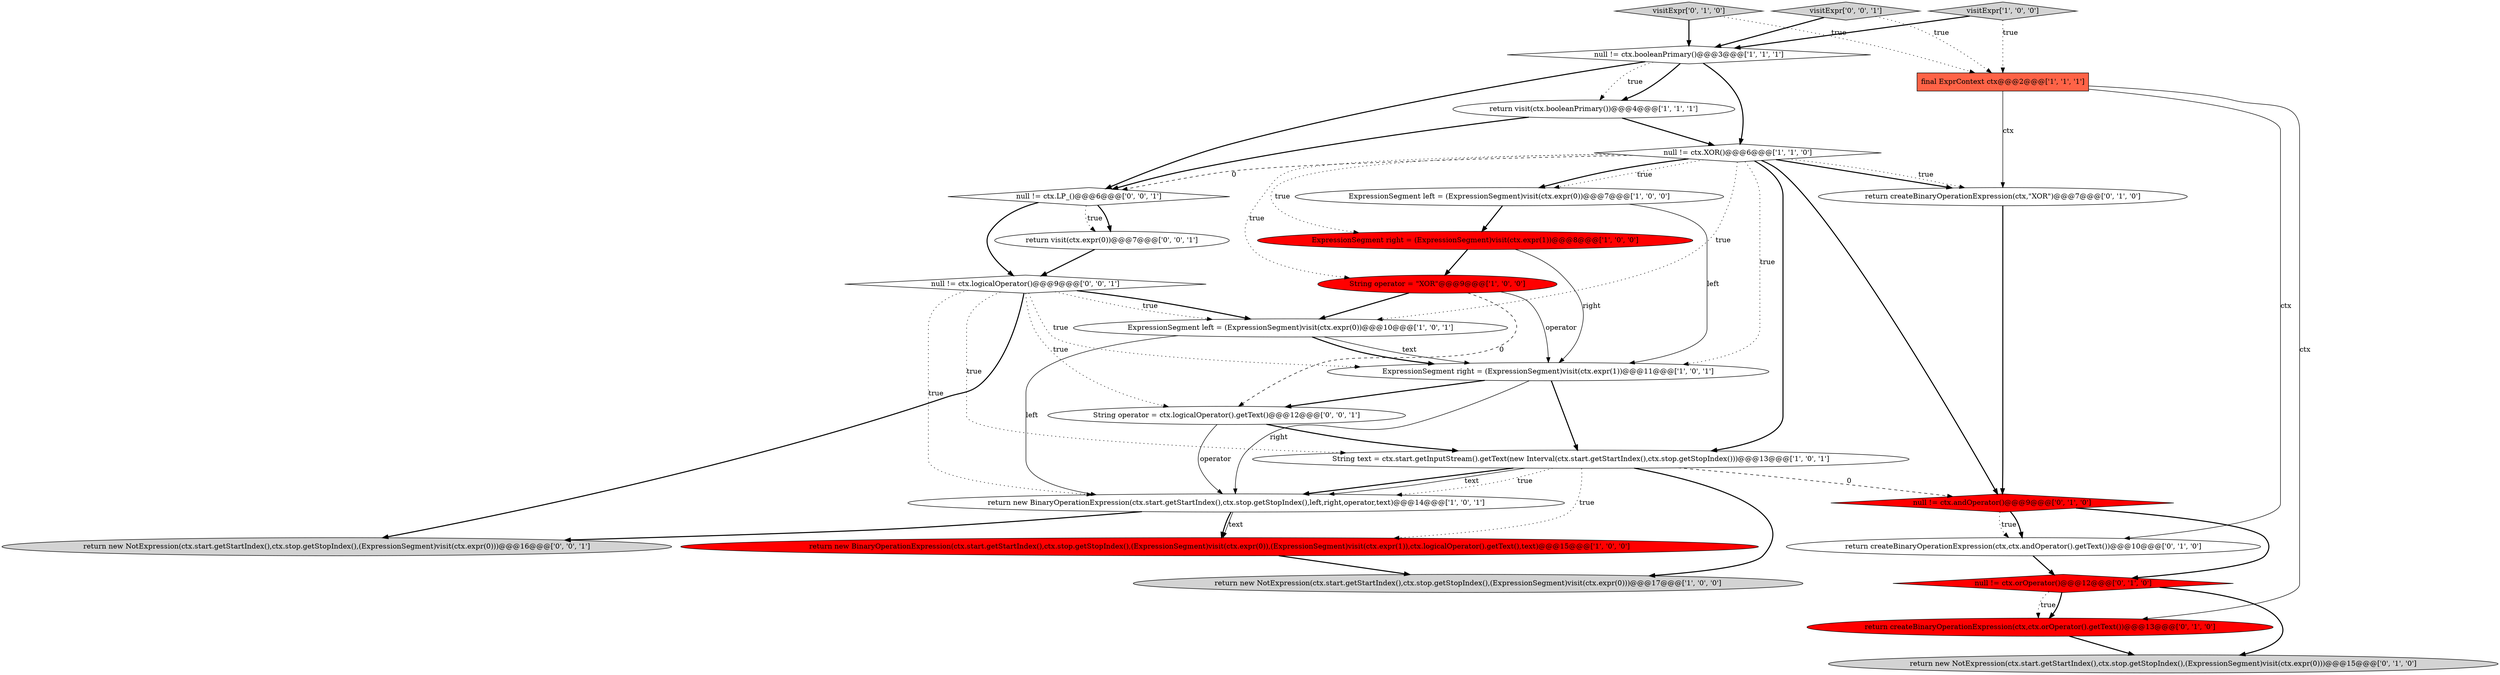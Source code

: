 digraph {
21 [style = filled, label = "null != ctx.LP_()@@@6@@@['0', '0', '1']", fillcolor = white, shape = diamond image = "AAA0AAABBB3BBB"];
26 [style = filled, label = "return new NotExpression(ctx.start.getStartIndex(),ctx.stop.getStopIndex(),(ExpressionSegment)visit(ctx.expr(0)))@@@16@@@['0', '0', '1']", fillcolor = lightgray, shape = ellipse image = "AAA0AAABBB3BBB"];
5 [style = filled, label = "ExpressionSegment right = (ExpressionSegment)visit(ctx.expr(1))@@@11@@@['1', '0', '1']", fillcolor = white, shape = ellipse image = "AAA0AAABBB1BBB"];
8 [style = filled, label = "final ExprContext ctx@@@2@@@['1', '1', '1']", fillcolor = tomato, shape = box image = "AAA0AAABBB1BBB"];
0 [style = filled, label = "return visit(ctx.booleanPrimary())@@@4@@@['1', '1', '1']", fillcolor = white, shape = ellipse image = "AAA0AAABBB1BBB"];
9 [style = filled, label = "null != ctx.booleanPrimary()@@@3@@@['1', '1', '1']", fillcolor = white, shape = diamond image = "AAA0AAABBB1BBB"];
23 [style = filled, label = "String operator = ctx.logicalOperator().getText()@@@12@@@['0', '0', '1']", fillcolor = white, shape = ellipse image = "AAA0AAABBB3BBB"];
12 [style = filled, label = "String operator = \"XOR\"@@@9@@@['1', '0', '0']", fillcolor = red, shape = ellipse image = "AAA1AAABBB1BBB"];
24 [style = filled, label = "return visit(ctx.expr(0))@@@7@@@['0', '0', '1']", fillcolor = white, shape = ellipse image = "AAA0AAABBB3BBB"];
16 [style = filled, label = "null != ctx.orOperator()@@@12@@@['0', '1', '0']", fillcolor = red, shape = diamond image = "AAA1AAABBB2BBB"];
22 [style = filled, label = "visitExpr['0', '0', '1']", fillcolor = lightgray, shape = diamond image = "AAA0AAABBB3BBB"];
25 [style = filled, label = "null != ctx.logicalOperator()@@@9@@@['0', '0', '1']", fillcolor = white, shape = diamond image = "AAA0AAABBB3BBB"];
20 [style = filled, label = "return createBinaryOperationExpression(ctx,ctx.andOperator().getText())@@@10@@@['0', '1', '0']", fillcolor = white, shape = ellipse image = "AAA0AAABBB2BBB"];
6 [style = filled, label = "null != ctx.XOR()@@@6@@@['1', '1', '0']", fillcolor = white, shape = diamond image = "AAA0AAABBB1BBB"];
18 [style = filled, label = "visitExpr['0', '1', '0']", fillcolor = lightgray, shape = diamond image = "AAA0AAABBB2BBB"];
3 [style = filled, label = "String text = ctx.start.getInputStream().getText(new Interval(ctx.start.getStartIndex(),ctx.stop.getStopIndex()))@@@13@@@['1', '0', '1']", fillcolor = white, shape = ellipse image = "AAA0AAABBB1BBB"];
15 [style = filled, label = "return new NotExpression(ctx.start.getStartIndex(),ctx.stop.getStopIndex(),(ExpressionSegment)visit(ctx.expr(0)))@@@15@@@['0', '1', '0']", fillcolor = lightgray, shape = ellipse image = "AAA0AAABBB2BBB"];
10 [style = filled, label = "return new BinaryOperationExpression(ctx.start.getStartIndex(),ctx.stop.getStopIndex(),left,right,operator,text)@@@14@@@['1', '0', '1']", fillcolor = white, shape = ellipse image = "AAA0AAABBB1BBB"];
4 [style = filled, label = "ExpressionSegment right = (ExpressionSegment)visit(ctx.expr(1))@@@8@@@['1', '0', '0']", fillcolor = red, shape = ellipse image = "AAA1AAABBB1BBB"];
11 [style = filled, label = "ExpressionSegment left = (ExpressionSegment)visit(ctx.expr(0))@@@7@@@['1', '0', '0']", fillcolor = white, shape = ellipse image = "AAA0AAABBB1BBB"];
2 [style = filled, label = "return new BinaryOperationExpression(ctx.start.getStartIndex(),ctx.stop.getStopIndex(),(ExpressionSegment)visit(ctx.expr(0)),(ExpressionSegment)visit(ctx.expr(1)),ctx.logicalOperator().getText(),text)@@@15@@@['1', '0', '0']", fillcolor = red, shape = ellipse image = "AAA1AAABBB1BBB"];
1 [style = filled, label = "ExpressionSegment left = (ExpressionSegment)visit(ctx.expr(0))@@@10@@@['1', '0', '1']", fillcolor = white, shape = ellipse image = "AAA0AAABBB1BBB"];
7 [style = filled, label = "return new NotExpression(ctx.start.getStartIndex(),ctx.stop.getStopIndex(),(ExpressionSegment)visit(ctx.expr(0)))@@@17@@@['1', '0', '0']", fillcolor = lightgray, shape = ellipse image = "AAA0AAABBB1BBB"];
17 [style = filled, label = "return createBinaryOperationExpression(ctx,ctx.orOperator().getText())@@@13@@@['0', '1', '0']", fillcolor = red, shape = ellipse image = "AAA1AAABBB2BBB"];
13 [style = filled, label = "visitExpr['1', '0', '0']", fillcolor = lightgray, shape = diamond image = "AAA0AAABBB1BBB"];
14 [style = filled, label = "return createBinaryOperationExpression(ctx,\"XOR\")@@@7@@@['0', '1', '0']", fillcolor = white, shape = ellipse image = "AAA0AAABBB2BBB"];
19 [style = filled, label = "null != ctx.andOperator()@@@9@@@['0', '1', '0']", fillcolor = red, shape = diamond image = "AAA1AAABBB2BBB"];
1->5 [style = bold, label=""];
5->3 [style = bold, label=""];
12->5 [style = solid, label="operator"];
6->3 [style = bold, label=""];
16->15 [style = bold, label=""];
6->21 [style = dashed, label="0"];
9->0 [style = dotted, label="true"];
25->1 [style = bold, label=""];
12->23 [style = dashed, label="0"];
4->5 [style = solid, label="right"];
9->0 [style = bold, label=""];
5->23 [style = bold, label=""];
0->6 [style = bold, label=""];
8->14 [style = solid, label="ctx"];
19->20 [style = dotted, label="true"];
19->20 [style = bold, label=""];
8->20 [style = solid, label="ctx"];
16->17 [style = dotted, label="true"];
3->10 [style = dotted, label="true"];
11->4 [style = bold, label=""];
22->9 [style = bold, label=""];
6->1 [style = dotted, label="true"];
11->5 [style = solid, label="left"];
14->19 [style = bold, label=""];
18->8 [style = dotted, label="true"];
21->24 [style = bold, label=""];
0->21 [style = bold, label=""];
6->19 [style = bold, label=""];
16->17 [style = bold, label=""];
21->25 [style = bold, label=""];
23->3 [style = bold, label=""];
10->26 [style = bold, label=""];
8->17 [style = solid, label="ctx"];
5->10 [style = solid, label="right"];
12->1 [style = bold, label=""];
1->10 [style = solid, label="left"];
9->6 [style = bold, label=""];
19->16 [style = bold, label=""];
3->19 [style = dashed, label="0"];
6->14 [style = bold, label=""];
3->10 [style = bold, label=""];
25->5 [style = dotted, label="true"];
6->14 [style = dotted, label="true"];
22->8 [style = dotted, label="true"];
6->5 [style = dotted, label="true"];
23->10 [style = solid, label="operator"];
3->10 [style = solid, label="text"];
20->16 [style = bold, label=""];
6->4 [style = dotted, label="true"];
21->24 [style = dotted, label="true"];
3->7 [style = bold, label=""];
13->8 [style = dotted, label="true"];
24->25 [style = bold, label=""];
6->11 [style = bold, label=""];
25->26 [style = bold, label=""];
1->5 [style = solid, label="text"];
17->15 [style = bold, label=""];
18->9 [style = bold, label=""];
9->21 [style = bold, label=""];
25->3 [style = dotted, label="true"];
4->12 [style = bold, label=""];
10->2 [style = solid, label="text"];
10->2 [style = bold, label=""];
6->12 [style = dotted, label="true"];
25->23 [style = dotted, label="true"];
6->11 [style = dotted, label="true"];
25->10 [style = dotted, label="true"];
2->7 [style = bold, label=""];
13->9 [style = bold, label=""];
3->2 [style = dotted, label="true"];
25->1 [style = dotted, label="true"];
}
